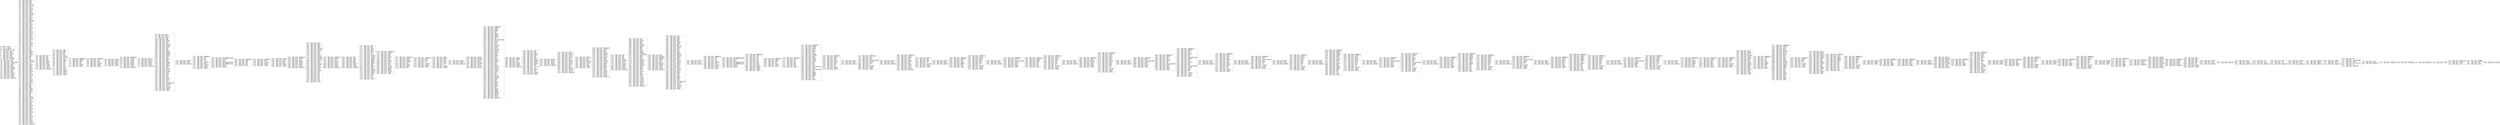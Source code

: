 digraph "graph.cfg.gv" {
	subgraph global {
		node [fontname=Courier fontsize=30.0 rank=same shape=box]
		block_0 [label="0: %00 = #0x1\l2: %01 = #0x40\l4: MSTORE(%01, %00)\l5: [NO_SSA] DUP1\l6: [NO_SSA] DUP7\l7: [NO_SSA] PUSH3\lb: [NO_SSA] AND\lc: [NO_SSA] DUP2\ld: [NO_SSA] MSTORE\le: [NO_SSA] PUSH1\l10: [NO_SSA] ADD\l11: [NO_SSA] TIMESTAMP\l12: [NO_SSA] PUSH6\l19: [NO_SSA] AND\l1a: [NO_SSA] DUP2\l1b: [NO_SSA] MSTORE\l1c: [NO_SSA] PUSH1\l1e: [NO_SSA] ADD\l1f: [NO_SSA] DUP11\l20: [NO_SSA] PUSH1\l22: [NO_SSA] PUSH1\l24: [NO_SSA] PUSH1\l26: [NO_SSA] INVALID\l"]
		block_27 [label="27: [NO_SSA] SUB\l28: [NO_SSA] AND\l29: [NO_SSA] DUP2\l2a: [NO_SSA] MSTORE\l2b: [NO_SSA] POP\l2c: [NO_SSA] PUSH1\l2e: [NO_SSA] PUSH1\l30: [NO_SSA] DUP8\l31: [NO_SSA] DUP2\l32: [NO_SSA] MSTORE\l33: [NO_SSA] PUSH1\l35: [NO_SSA] ADD\l36: [NO_SSA] SWAP1\l37: [NO_SSA] DUP2\l38: [NO_SSA] MSTORE\l39: [NO_SSA] PUSH1\l3b: [NO_SSA] ADD\l3c: [NO_SSA] PUSH1\l3e: [NO_SSA] SHA3\l3f: [NO_SSA] PUSH1\l41: [NO_SSA] DUP3\l42: [NO_SSA] ADD\l43: [NO_SSA] MLOAD\l44: [NO_SSA] DUP2\l45: [NO_SSA] PUSH1\l47: [NO_SSA] ADD\l48: [NO_SSA] PUSH1\l4a: [NO_SSA] PUSH2\l4d: [NO_SSA] EXP\l4e: [NO_SSA] DUP2\l4f: [NO_SSA] SLOAD\l50: [NO_SSA] DUP2\l51: [NO_SSA] PUSH3\l55: [NO_SSA] MUL\l56: [NO_SSA] NOT\l57: [NO_SSA] AND\l58: [NO_SSA] SWAP1\l59: [NO_SSA] DUP4\l5a: [NO_SSA] PUSH3\l5e: [NO_SSA] AND\l5f: [NO_SSA] MUL\l60: [NO_SSA] OR\l61: [NO_SSA] SWAP1\l62: [NO_SSA] SSTORE\l63: [NO_SSA] POP\l64: [NO_SSA] PUSH1\l66: [NO_SSA] DUP3\l67: [NO_SSA] ADD\l68: [NO_SSA] MLOAD\l69: [NO_SSA] DUP2\l6a: [NO_SSA] PUSH1\l6c: [NO_SSA] ADD\l6d: [NO_SSA] PUSH1\l6f: [NO_SSA] PUSH2\l72: [NO_SSA] EXP\l73: [NO_SSA] DUP2\l74: [NO_SSA] SLOAD\l75: [NO_SSA] DUP2\l76: [NO_SSA] PUSH6\l7d: [NO_SSA] MUL\l7e: [NO_SSA] NOT\l7f: [NO_SSA] AND\l80: [NO_SSA] SWAP1\l81: [NO_SSA] DUP4\l82: [NO_SSA] PUSH6\l89: [NO_SSA] AND\l8a: [NO_SSA] MUL\l8b: [NO_SSA] OR\l8c: [NO_SSA] SWAP1\l8d: [NO_SSA] SSTORE\l8e: [NO_SSA] POP\l8f: [NO_SSA] PUSH1\l91: [NO_SSA] DUP3\l92: [NO_SSA] ADD\l93: [NO_SSA] MLOAD\l94: [NO_SSA] DUP2\l95: [NO_SSA] PUSH1\l97: [NO_SSA] ADD\l98: [NO_SSA] PUSH1\l9a: [NO_SSA] PUSH2\l9d: [NO_SSA] EXP\l9e: [NO_SSA] DUP2\l9f: [NO_SSA] SLOAD\la0: [NO_SSA] DUP2\la1: [NO_SSA] PUSH1\la3: [NO_SSA] PUSH1\la5: [NO_SSA] PUSH1\la7: [NO_SSA] INVALID\l"]
		block_a8 [label="a8: [NO_SSA] SUB\la9: [NO_SSA] MUL\laa: [NO_SSA] NOT\lab: [NO_SSA] AND\lac: [NO_SSA] SWAP1\lad: [NO_SSA] DUP4\lae: [NO_SSA] PUSH1\lb0: [NO_SSA] PUSH1\lb2: [NO_SSA] PUSH1\lb4: [NO_SSA] INVALID\l"]
		block_b5 [label="b5: [NO_SSA] SUB\lb6: [NO_SSA] AND\lb7: [NO_SSA] MUL\lb8: [NO_SSA] OR\lb9: [NO_SSA] SWAP1\lba: [NO_SSA] SSTORE\lbb: [NO_SSA] POP\lbc: [NO_SSA] SWAP1\lbd: [NO_SSA] POP\lbe: [NO_SSA] POP\lbf: [NO_SSA] POP\lc0: [NO_SSA] POP\lc1: [NO_SSA] DUP1\lc2: [NO_SSA] DUP1\lc3: [NO_SSA] PUSH2\lc6: [NO_SSA] SWAP1\lc7: [NO_SSA] PUSH2\lca: [NO_SSA] JUMP\l"]
		block_cb [label="cb: [NO_SSA] JUMPDEST\lcc: [NO_SSA] SWAP2\lcd: [NO_SSA] POP\lce: [NO_SSA] POP\lcf: [NO_SSA] PUSH2\ld2: [NO_SSA] JUMP\l"]
		block_d3 [label="d3: [NO_SSA] JUMPDEST\ld4: [NO_SSA] POP\ld5: [NO_SSA] DUP1\ld6: [NO_SSA] ISZERO\ld7: [NO_SSA] PUSH2\lda: [NO_SSA] JUMPI\l"]
		block_db [label="db: [NO_SSA] PUSH2\lde: [NO_SSA] PUSH1\le0: [NO_SSA] DUP3\le1: [NO_SSA] PUSH2\le4: [NO_SSA] JUMP\l"]
		block_e5 [label="e5: [NO_SSA] JUMPDEST\le6: [NO_SSA] PUSH1\le8: [NO_SSA] SLOAD\le9: [NO_SSA] PUSH1\leb: [NO_SSA] MLOAD\lec: [NO_SSA] PUSH4\lf1: [NO_SSA] PUSH1\lf3: [NO_SSA] INVALID\l"]
		block_f4 [label="f4: [NO_SSA] DUP2\lf5: [NO_SSA] MSTORE\lf6: [NO_SSA] PUSH1\lf8: [NO_SSA] PUSH1\lfa: [NO_SSA] PUSH1\lfc: [NO_SSA] INVALID\l"]
		block_fd [label="fd: [NO_SSA] SUB\lfe: [NO_SSA] DUP10\lff: [NO_SSA] DUP2\l100: [NO_SSA] AND\l101: [NO_SSA] PUSH1\l103: [NO_SSA] DUP4\l104: [NO_SSA] ADD\l105: [NO_SSA] MSTORE\l106: [NO_SSA] PUSH1\l108: [NO_SSA] DUP3\l109: [NO_SSA] ADD\l10a: [NO_SSA] DUP5\l10b: [NO_SSA] SWAP1\l10c: [NO_SSA] MSTORE\l10d: [NO_SSA] SWAP3\l10e: [NO_SSA] SWAP4\l10f: [NO_SSA] POP\l110: [NO_SSA] SWAP2\l111: [NO_SSA] AND\l112: [NO_SSA] SWAP1\l113: [NO_SSA] PUSH4\l118: [NO_SSA] SWAP1\l119: [NO_SSA] PUSH1\l11b: [NO_SSA] ADD\l11c: [NO_SSA] PUSH1\l11e: [NO_SSA] PUSH1\l120: [NO_SSA] MLOAD\l121: [NO_SSA] DUP1\l122: [NO_SSA] DUP4\l123: [NO_SSA] SUB\l124: [NO_SSA] DUP2\l125: [NO_SSA] PUSH1\l127: [NO_SSA] DUP8\l128: [NO_SSA] DUP1\l129: [NO_SSA] EXTCODESIZE\l12a: [NO_SSA] ISZERO\l12b: [NO_SSA] DUP1\l12c: [NO_SSA] ISZERO\l12d: [NO_SSA] PUSH2\l130: [NO_SSA] JUMPI\l"]
		block_131 [label="131: [NO_SSA] PUSH1\l133: [NO_SSA] DUP1\l134: [NO_SSA] REVERT\l"]
		block_135 [label="135: [NO_SSA] JUMPDEST\l136: [NO_SSA] POP\l137: [NO_SSA] GAS\l138: [NO_SSA] CALL\l139: [NO_SSA] ISZERO\l13a: [NO_SSA] DUP1\l13b: [NO_SSA] ISZERO\l13c: [NO_SSA] PUSH2\l13f: [NO_SSA] JUMPI\l"]
		block_140 [label="140: [NO_SSA] RETURNDATASIZE\l141: [NO_SSA] PUSH1\l143: [NO_SSA] DUP1\l144: [NO_SSA] RETURNDATACOPY\l145: [NO_SSA] RETURNDATASIZE\l146: [NO_SSA] PUSH1\l148: [NO_SSA] REVERT\l"]
		block_149 [label="149: [NO_SSA] JUMPDEST\l14a: [NO_SSA] POP\l14b: [NO_SSA] POP\l14c: [NO_SSA] POP\l14d: [NO_SSA] POP\l"]
		block_14e [label="14e: [NO_SSA] JUMPDEST\l14f: [NO_SSA] DUP3\l150: [NO_SSA] ISZERO\l151: [NO_SSA] PUSH2\l154: [NO_SSA] JUMPI\l"]
		block_155 [label="155: [NO_SSA] PUSH2\l158: [NO_SSA] DUP7\l159: [NO_SSA] DUP7\l15a: [NO_SSA] DUP7\l15b: [NO_SSA] PUSH2\l15e: [NO_SSA] JUMP\l"]
		block_15f [label="15f: [NO_SSA] JUMPDEST\l160: [NO_SSA] PUSH1\l162: [NO_SSA] DUP1\l163: [NO_SSA] MLOAD\l164: [NO_SSA] PUSH1\l166: [NO_SSA] PUSH1\l168: [NO_SSA] PUSH1\l16a: [NO_SSA] INVALID\l"]
		block_16b [label="16b: [NO_SSA] SUB\l16c: [NO_SSA] DUP9\l16d: [NO_SSA] AND\l16e: [NO_SSA] DUP2\l16f: [NO_SSA] MSTORE\l170: [NO_SSA] PUSH1\l172: [NO_SSA] DUP2\l173: [NO_SSA] ADD\l174: [NO_SSA] DUP4\l175: [NO_SSA] SWAP1\l176: [NO_SSA] MSTORE\l177: [NO_SSA] PUSH32\l198: [NO_SSA] SWAP2\l199: [NO_SSA] ADD\l19a: [NO_SSA] PUSH1\l19c: [NO_SSA] MLOAD\l19d: [NO_SSA] DUP1\l19e: [NO_SSA] SWAP2\l19f: [NO_SSA] SUB\l1a0: [NO_SSA] SWAP1\l1a1: [NO_SSA] LOG1\l1a2: [NO_SSA] POP\l1a3: [NO_SSA] POP\l1a4: [NO_SSA] POP\l1a5: [NO_SSA] POP\l1a6: [NO_SSA] POP\l1a7: [NO_SSA] POP\l1a8: [NO_SSA] JUMP\l"]
		block_1a9 [label="1a9: [NO_SSA] JUMPDEST\l1aa: [NO_SSA] PUSH1\l1ac: [NO_SSA] DUP1\l1ad: [NO_SSA] SLOAD\l1ae: [NO_SSA] PUSH1\l1b0: [NO_SSA] PUSH1\l1b2: [NO_SSA] PUSH1\l1b4: [NO_SSA] INVALID\l"]
		block_1b5 [label="1b5: [NO_SSA] SUB\l1b6: [NO_SSA] DUP4\l1b7: [NO_SSA] DUP2\l1b8: [NO_SSA] AND\l1b9: [NO_SSA] PUSH1\l1bb: [NO_SSA] PUSH1\l1bd: [NO_SSA] PUSH1\l1bf: [NO_SSA] INVALID\l"]
		block_1c0 [label="1c0: [NO_SSA] SUB\l1c1: [NO_SSA] NOT\l1c2: [NO_SSA] DUP4\l1c3: [NO_SSA] AND\l1c4: [NO_SSA] DUP2\l1c5: [NO_SSA] OR\l1c6: [NO_SSA] DUP5\l1c7: [NO_SSA] SSTORE\l1c8: [NO_SSA] PUSH1\l1ca: [NO_SSA] MLOAD\l1cb: [NO_SSA] SWAP2\l1cc: [NO_SSA] SWAP1\l1cd: [NO_SSA] SWAP3\l1ce: [NO_SSA] AND\l1cf: [NO_SSA] SWAP3\l1d0: [NO_SSA] DUP4\l1d1: [NO_SSA] SWAP2\l1d2: [NO_SSA] PUSH32\l1f3: [NO_SSA] SWAP2\l1f4: [NO_SSA] SWAP1\l1f5: [NO_SSA] LOG3\l1f6: [NO_SSA] POP\l1f7: [NO_SSA] POP\l1f8: [NO_SSA] JUMP\l"]
		block_1f9 [label="1f9: [NO_SSA] JUMPDEST\l1fa: [NO_SSA] PUSH1\l1fc: [NO_SSA] DUP3\l1fd: [NO_SSA] DUP3\l1fe: [NO_SSA] SWAP1\l1ff: [NO_SSA] POP\l200: [NO_SSA] PUSH1\l202: [NO_SSA] PUSH1\l204: [NO_SSA] DUP3\l205: [NO_SSA] DUP3\l206: [NO_SSA] SLOAD\l207: [NO_SSA] PUSH2\l20a: [NO_SSA] SWAP2\l20b: [NO_SSA] SWAP1\l20c: [NO_SSA] PUSH2\l20f: [NO_SSA] JUMP\l"]
		block_210 [label="210: [NO_SSA] JUMPDEST\l211: [NO_SSA] SWAP1\l212: [NO_SSA] SWAP2\l213: [NO_SSA] SSTORE\l214: [NO_SSA] POP\l215: [NO_SSA] PUSH1\l217: [NO_SSA] SWAP1\l218: [NO_SSA] POP\l"]
		block_219 [label="219: [NO_SSA] JUMPDEST\l21a: [NO_SSA] DUP3\l21b: [NO_SSA] DUP2\l21c: [NO_SSA] LT\l21d: [NO_SSA] ISZERO\l21e: [NO_SSA] PUSH2\l221: [NO_SSA] JUMPI\l"]
		block_222 [label="222: [NO_SSA] DUP4\l223: [NO_SSA] DUP4\l224: [NO_SSA] DUP3\l225: [NO_SSA] DUP2\l226: [NO_SSA] DUP2\l227: [NO_SSA] LT\l228: [NO_SSA] PUSH2\l22b: [NO_SSA] JUMPI\l"]
		block_22c [label="22c: [NO_SSA] PUSH4\l231: [NO_SSA] PUSH1\l233: [NO_SSA] INVALID\l"]
		block_234 [label="234: [NO_SSA] PUSH1\l236: [NO_SSA] MSTORE\l237: [NO_SSA] PUSH1\l239: [NO_SSA] PUSH1\l23b: [NO_SSA] MSTORE\l23c: [NO_SSA] PUSH1\l23e: [NO_SSA] PUSH1\l240: [NO_SSA] REVERT\l"]
		block_241 [label="241: [NO_SSA] JUMPDEST\l242: [NO_SSA] PUSH1\l244: [NO_SSA] SWAP1\l245: [NO_SSA] DUP2\l246: [NO_SSA] MUL\l247: [NO_SSA] SWAP3\l248: [NO_SSA] SWAP1\l249: [NO_SSA] SWAP3\l24a: [NO_SSA] ADD\l24b: [NO_SSA] CALLDATALOAD\l24c: [NO_SSA] PUSH1\l24e: [NO_SSA] DUP2\l24f: [NO_SSA] DUP2\l250: [NO_SSA] MSTORE\l251: [NO_SSA] PUSH1\l253: [NO_SSA] DUP5\l254: [NO_SSA] MSTORE\l255: [NO_SSA] PUSH1\l257: [NO_SSA] SWAP1\l258: [NO_SSA] DUP2\l259: [NO_SSA] SWAP1\l25a: [NO_SSA] SHA3\l25b: [NO_SSA] DUP2\l25c: [NO_SSA] MLOAD\l25d: [NO_SSA] PUSH1\l25f: [NO_SSA] DUP2\l260: [NO_SSA] ADD\l261: [NO_SSA] DUP4\l262: [NO_SSA] MSTORE\l263: [NO_SSA] SWAP1\l264: [NO_SSA] SLOAD\l265: [NO_SSA] PUSH3\l269: [NO_SSA] DUP2\l26a: [NO_SSA] AND\l26b: [NO_SSA] DUP3\l26c: [NO_SSA] MSTORE\l26d: [NO_SSA] PUSH4\l272: [NO_SSA] DUP2\l273: [NO_SSA] DIV\l274: [NO_SSA] PUSH6\l27b: [NO_SSA] AND\l27c: [NO_SSA] SWAP6\l27d: [NO_SSA] DUP3\l27e: [NO_SSA] ADD\l27f: [NO_SSA] SWAP6\l280: [NO_SSA] SWAP1\l281: [NO_SSA] SWAP6\l282: [NO_SSA] MSTORE\l283: [NO_SSA] PUSH1\l285: [NO_SSA] PUSH1\l287: [NO_SSA] INVALID\l"]
		block_288 [label="288: [NO_SSA] SWAP1\l289: [NO_SSA] SWAP5\l28a: [NO_SSA] DIV\l28b: [NO_SSA] PUSH1\l28d: [NO_SSA] PUSH1\l28f: [NO_SSA] PUSH1\l291: [NO_SSA] INVALID\l"]
		block_292 [label="292: [NO_SSA] SUB\l293: [NO_SSA] AND\l294: [NO_SSA] SWAP1\l295: [NO_SSA] DUP5\l296: [NO_SSA] ADD\l297: [NO_SSA] DUP2\l298: [NO_SSA] SWAP1\l299: [NO_SSA] MSTORE\l29a: [NO_SSA] SWAP1\l29b: [NO_SSA] SWAP5\l29c: [NO_SSA] POP\l29d: [NO_SSA] CALLER\l29e: [NO_SSA] EQ\l29f: [NO_SSA] SWAP1\l2a0: [NO_SSA] POP\l2a1: [NO_SSA] PUSH2\l2a4: [NO_SSA] JUMPI\l"]
		block_2a5 [label="2a5: [NO_SSA] PUSH1\l2a7: [NO_SSA] MLOAD\l2a8: [NO_SSA] PUSH3\l2ac: [NO_SSA] PUSH1\l2ae: [NO_SSA] INVALID\l"]
		block_2af [label="2af: [NO_SSA] DUP2\l2b0: [NO_SSA] MSTORE\l2b1: [NO_SSA] PUSH1\l2b3: [NO_SSA] PUSH1\l2b5: [NO_SSA] DUP3\l2b6: [NO_SSA] ADD\l2b7: [NO_SSA] MSTORE\l2b8: [NO_SSA] PUSH1\l2ba: [NO_SSA] PUSH1\l2bc: [NO_SSA] DUP3\l2bd: [NO_SSA] ADD\l2be: [NO_SSA] MSTORE\l2bf: [NO_SSA] PUSH12\l2cc: [NO_SSA] PUSH1\l2ce: [NO_SSA] INVALID\l"]
		block_2cf [label="2cf: [NO_SSA] PUSH1\l2d1: [NO_SSA] DUP3\l2d2: [NO_SSA] ADD\l2d3: [NO_SSA] MSTORE\l2d4: [NO_SSA] PUSH1\l2d6: [NO_SSA] ADD\l2d7: [NO_SSA] PUSH2\l2da: [NO_SSA] JUMP\l"]
		block_2db [label="2db: [NO_SSA] JUMPDEST\l2dc: [NO_SSA] PUSH1\l2de: [NO_SSA] DUP4\l2df: [NO_SSA] DUP2\l2e0: [NO_SSA] MSTORE\l2e1: [NO_SSA] PUSH1\l2e3: [NO_SSA] PUSH1\l2e5: [NO_SSA] SWAP1\l2e6: [NO_SSA] DUP2\l2e7: [NO_SSA] MSTORE\l2e8: [NO_SSA] PUSH1\l2ea: [NO_SSA] SWAP2\l2eb: [NO_SSA] DUP3\l2ec: [NO_SSA] SWAP1\l2ed: [NO_SSA] SHA3\l2ee: [NO_SSA] DUP1\l2ef: [NO_SSA] SLOAD\l2f0: [NO_SSA] PUSH1\l2f2: [NO_SSA] PUSH1\l2f4: [NO_SSA] PUSH1\l2f6: [NO_SSA] INVALID\l"]
		block_2f7 [label="2f7: [NO_SSA] SUB\l2f8: [NO_SSA] NOT\l2f9: [NO_SSA] AND\l2fa: [NO_SSA] SWAP1\l2fb: [NO_SSA] SSTORE\l2fc: [NO_SSA] DUP2\l2fd: [NO_SSA] MLOAD\l2fe: [NO_SSA] PUSH1\l300: [NO_SSA] PUSH1\l302: [NO_SSA] PUSH1\l304: [NO_SSA] INVALID\l"]
		block_305 [label="305: [NO_SSA] SUB\l306: [NO_SSA] DUP10\l307: [NO_SSA] AND\l308: [NO_SSA] DUP2\l309: [NO_SSA] MSTORE\l30a: [NO_SSA] SWAP1\l30b: [NO_SSA] DUP2\l30c: [NO_SSA] ADD\l30d: [NO_SSA] DUP6\l30e: [NO_SSA] SWAP1\l30f: [NO_SSA] MSTORE\l310: [NO_SSA] TIMESTAMP\l311: [NO_SSA] DUP2\l312: [NO_SSA] DUP4\l313: [NO_SSA] ADD\l314: [NO_SSA] MSTORE\l315: [NO_SSA] SWAP1\l316: [NO_SSA] MLOAD\l317: [NO_SSA] PUSH32\l338: [NO_SSA] SWAP2\l339: [NO_SSA] DUP2\l33a: [NO_SSA] SWAP1\l33b: [NO_SSA] SUB\l33c: [NO_SSA] PUSH1\l33e: [NO_SSA] ADD\l33f: [NO_SSA] SWAP1\l340: [NO_SSA] LOG1\l341: [NO_SSA] PUSH1\l343: [NO_SSA] SLOAD\l344: [NO_SSA] PUSH1\l346: [NO_SSA] MLOAD\l347: [NO_SSA] PUSH4\l34c: [NO_SSA] PUSH1\l34e: [NO_SSA] INVALID\l"]
		block_34f [label="34f: [NO_SSA] DUP2\l350: [NO_SSA] MSTORE\l351: [NO_SSA] ADDRESS\l352: [NO_SSA] PUSH1\l354: [NO_SSA] DUP3\l355: [NO_SSA] ADD\l356: [NO_SSA] MSTORE\l357: [NO_SSA] PUSH1\l359: [NO_SSA] PUSH1\l35b: [NO_SSA] PUSH1\l35d: [NO_SSA] INVALID\l"]
		block_35e [label="35e: [NO_SSA] SUB\l35f: [NO_SSA] DUP9\l360: [NO_SSA] DUP2\l361: [NO_SSA] AND\l362: [NO_SSA] PUSH1\l364: [NO_SSA] DUP4\l365: [NO_SSA] ADD\l366: [NO_SSA] MSTORE\l367: [NO_SSA] PUSH1\l369: [NO_SSA] DUP3\l36a: [NO_SSA] ADD\l36b: [NO_SSA] DUP7\l36c: [NO_SSA] SWAP1\l36d: [NO_SSA] MSTORE\l36e: [NO_SSA] SWAP1\l36f: [NO_SSA] SWAP2\l370: [NO_SSA] AND\l371: [NO_SSA] SWAP1\l372: [NO_SSA] PUSH4\l377: [NO_SSA] SWAP1\l378: [NO_SSA] PUSH1\l37a: [NO_SSA] ADD\l37b: [NO_SSA] PUSH1\l37d: [NO_SSA] PUSH1\l37f: [NO_SSA] MLOAD\l380: [NO_SSA] DUP1\l381: [NO_SSA] DUP4\l382: [NO_SSA] SUB\l383: [NO_SSA] DUP2\l384: [NO_SSA] PUSH1\l386: [NO_SSA] DUP8\l387: [NO_SSA] DUP1\l388: [NO_SSA] EXTCODESIZE\l389: [NO_SSA] ISZERO\l38a: [NO_SSA] DUP1\l38b: [NO_SSA] ISZERO\l38c: [NO_SSA] PUSH2\l38f: [NO_SSA] JUMPI\l"]
		block_390 [label="390: [NO_SSA] PUSH1\l392: [NO_SSA] DUP1\l393: [NO_SSA] REVERT\l"]
		block_394 [label="394: [NO_SSA] JUMPDEST\l395: [NO_SSA] POP\l396: [NO_SSA] GAS\l397: [NO_SSA] CALL\l398: [NO_SSA] ISZERO\l399: [NO_SSA] DUP1\l39a: [NO_SSA] ISZERO\l39b: [NO_SSA] PUSH2\l39e: [NO_SSA] JUMPI\l"]
		block_39f [label="39f: [NO_SSA] RETURNDATASIZE\l3a0: [NO_SSA] PUSH1\l3a2: [NO_SSA] DUP1\l3a3: [NO_SSA] RETURNDATACOPY\l3a4: [NO_SSA] RETURNDATASIZE\l3a5: [NO_SSA] PUSH1\l3a7: [NO_SSA] REVERT\l"]
		block_3a8 [label="3a8: [NO_SSA] JUMPDEST\l3a9: [NO_SSA] POP\l3aa: [NO_SSA] POP\l3ab: [NO_SSA] POP\l3ac: [NO_SSA] POP\l3ad: [NO_SSA] POP\l3ae: [NO_SSA] DUP1\l3af: [NO_SSA] DUP1\l3b0: [NO_SSA] PUSH2\l3b3: [NO_SSA] SWAP1\l3b4: [NO_SSA] PUSH2\l3b7: [NO_SSA] JUMP\l"]
		block_3b8 [label="3b8: [NO_SSA] JUMPDEST\l3b9: [NO_SSA] SWAP2\l3ba: [NO_SSA] POP\l3bb: [NO_SSA] POP\l3bc: [NO_SSA] PUSH2\l3bf: [NO_SSA] JUMP\l"]
		block_3c0 [label="3c0: [NO_SSA] JUMPDEST\l3c1: [NO_SSA] POP\l3c2: [NO_SSA] POP\l3c3: [NO_SSA] POP\l3c4: [NO_SSA] POP\l3c5: [NO_SSA] POP\l3c6: [NO_SSA] JUMP\l"]
		block_3c7 [label="3c7: [NO_SSA] JUMPDEST\l3c8: [NO_SSA] PUSH1\l3ca: [NO_SSA] MLOAD\l3cb: [NO_SSA] DUP1\l3cc: [NO_SSA] PUSH1\l3ce: [NO_SSA] ADD\l3cf: [NO_SSA] PUSH1\l3d1: [NO_SSA] MSTORE\l3d2: [NO_SSA] DUP1\l3d3: [NO_SSA] PUSH1\l3d5: [NO_SSA] SWAP1\l3d6: [NO_SSA] PUSH1\l3d8: [NO_SSA] DUP3\l3d9: [NO_SSA] MUL\l3da: [NO_SSA] DUP1\l3db: [NO_SSA] CALLDATASIZE\l3dc: [NO_SSA] DUP4\l3dd: [NO_SSA] CALLDATACOPY\l3de: [NO_SSA] POP\l3df: [NO_SSA] SWAP2\l3e0: [NO_SSA] SWAP3\l3e1: [NO_SSA] SWAP2\l3e2: [NO_SSA] POP\l3e3: [NO_SSA] POP\l3e4: [NO_SSA] JUMP\l"]
		block_3e5 [label="3e5: [NO_SSA] JUMPDEST\l3e6: [NO_SSA] PUSH1\l3e8: [NO_SSA] DUP1\l3e9: [NO_SSA] DUP4\l3ea: [NO_SSA] PUSH1\l3ec: [NO_SSA] DUP5\l3ed: [NO_SSA] ADD\l3ee: [NO_SSA] SLT\l3ef: [NO_SSA] PUSH2\l3f2: [NO_SSA] JUMPI\l"]
		block_3f3 [label="3f3: [NO_SSA] DUP2\l3f4: [NO_SSA] DUP3\l3f5: [NO_SSA] REVERT\l"]
		block_3f6 [label="3f6: [NO_SSA] JUMPDEST\l3f7: [NO_SSA] POP\l3f8: [NO_SSA] DUP2\l3f9: [NO_SSA] CALLDATALOAD\l3fa: [NO_SSA] PUSH8\l403: [NO_SSA] DUP2\l404: [NO_SSA] GT\l405: [NO_SSA] ISZERO\l406: [NO_SSA] PUSH2\l409: [NO_SSA] JUMPI\l"]
		block_40a [label="40a: [NO_SSA] DUP2\l40b: [NO_SSA] DUP3\l40c: [NO_SSA] REVERT\l"]
		block_40d [label="40d: [NO_SSA] JUMPDEST\l40e: [NO_SSA] PUSH1\l410: [NO_SSA] DUP4\l411: [NO_SSA] ADD\l412: [NO_SSA] SWAP2\l413: [NO_SSA] POP\l414: [NO_SSA] DUP4\l415: [NO_SSA] PUSH1\l417: [NO_SSA] DUP3\l418: [NO_SSA] PUSH1\l41a: [NO_SSA] INVALID\l"]
		block_41b [label="41b: [NO_SSA] DUP6\l41c: [NO_SSA] ADD\l41d: [NO_SSA] ADD\l41e: [NO_SSA] GT\l41f: [NO_SSA] ISZERO\l420: [NO_SSA] PUSH2\l423: [NO_SSA] JUMPI\l"]
		block_424 [label="424: [NO_SSA] PUSH1\l426: [NO_SSA] DUP1\l427: [NO_SSA] REVERT\l"]
		block_428 [label="428: [NO_SSA] JUMPDEST\l429: [NO_SSA] SWAP3\l42a: [NO_SSA] POP\l42b: [NO_SSA] SWAP3\l42c: [NO_SSA] SWAP1\l42d: [NO_SSA] POP\l42e: [NO_SSA] JUMP\l"]
		block_42f [label="42f: [NO_SSA] JUMPDEST\l430: [NO_SSA] PUSH1\l432: [NO_SSA] PUSH1\l434: [NO_SSA] DUP3\l435: [NO_SSA] DUP5\l436: [NO_SSA] SUB\l437: [NO_SSA] SLT\l438: [NO_SSA] ISZERO\l439: [NO_SSA] PUSH2\l43c: [NO_SSA] JUMPI\l"]
		block_43d [label="43d: [NO_SSA] DUP1\l43e: [NO_SSA] DUP2\l43f: [NO_SSA] REVERT\l"]
		block_440 [label="440: [NO_SSA] JUMPDEST\l441: [NO_SSA] DUP2\l442: [NO_SSA] CALLDATALOAD\l443: [NO_SSA] PUSH2\l446: [NO_SSA] DUP2\l447: [NO_SSA] PUSH2\l44a: [NO_SSA] JUMP\l"]
		block_44b [label="44b: [NO_SSA] JUMPDEST\l44c: [NO_SSA] SWAP4\l44d: [NO_SSA] SWAP3\l44e: [NO_SSA] POP\l44f: [NO_SSA] POP\l450: [NO_SSA] POP\l451: [NO_SSA] JUMP\l"]
		block_452 [label="452: [NO_SSA] JUMPDEST\l453: [NO_SSA] PUSH1\l455: [NO_SSA] PUSH1\l457: [NO_SSA] DUP3\l458: [NO_SSA] DUP5\l459: [NO_SSA] SUB\l45a: [NO_SSA] SLT\l45b: [NO_SSA] ISZERO\l45c: [NO_SSA] PUSH2\l45f: [NO_SSA] JUMPI\l"]
		block_460 [label="460: [NO_SSA] DUP1\l461: [NO_SSA] DUP2\l462: [NO_SSA] REVERT\l"]
		block_463 [label="463: [NO_SSA] JUMPDEST\l464: [NO_SSA] DUP2\l465: [NO_SSA] MLOAD\l466: [NO_SSA] PUSH2\l469: [NO_SSA] DUP2\l46a: [NO_SSA] PUSH2\l46d: [NO_SSA] JUMP\l"]
		block_46e [label="46e: [NO_SSA] JUMPDEST\l46f: [NO_SSA] PUSH1\l471: [NO_SSA] DUP1\l472: [NO_SSA] PUSH1\l474: [NO_SSA] DUP1\l475: [NO_SSA] PUSH1\l477: [NO_SSA] PUSH1\l479: [NO_SSA] DUP7\l47a: [NO_SSA] DUP9\l47b: [NO_SSA] SUB\l47c: [NO_SSA] SLT\l47d: [NO_SSA] ISZERO\l47e: [NO_SSA] PUSH2\l481: [NO_SSA] JUMPI\l"]
		block_482 [label="482: [NO_SSA] DUP1\l483: [NO_SSA] DUP2\l484: [NO_SSA] REVERT\l"]
		block_485 [label="485: [NO_SSA] JUMPDEST\l486: [NO_SSA] DUP6\l487: [NO_SSA] CALLDATALOAD\l488: [NO_SSA] PUSH2\l48b: [NO_SSA] DUP2\l48c: [NO_SSA] PUSH2\l48f: [NO_SSA] JUMP\l"]
		block_490 [label="490: [NO_SSA] JUMPDEST\l491: [NO_SSA] SWAP5\l492: [NO_SSA] POP\l493: [NO_SSA] PUSH1\l495: [NO_SSA] DUP7\l496: [NO_SSA] ADD\l497: [NO_SSA] CALLDATALOAD\l498: [NO_SSA] PUSH2\l49b: [NO_SSA] DUP2\l49c: [NO_SSA] PUSH2\l49f: [NO_SSA] JUMP\l"]
		block_4a0 [label="4a0: [NO_SSA] JUMPDEST\l4a1: [NO_SSA] SWAP4\l4a2: [NO_SSA] POP\l4a3: [NO_SSA] PUSH1\l4a5: [NO_SSA] DUP7\l4a6: [NO_SSA] ADD\l4a7: [NO_SSA] CALLDATALOAD\l4a8: [NO_SSA] SWAP3\l4a9: [NO_SSA] POP\l4aa: [NO_SSA] PUSH1\l4ac: [NO_SSA] DUP7\l4ad: [NO_SSA] ADD\l4ae: [NO_SSA] CALLDATALOAD\l4af: [NO_SSA] PUSH8\l4b8: [NO_SSA] DUP1\l4b9: [NO_SSA] DUP3\l4ba: [NO_SSA] GT\l4bb: [NO_SSA] ISZERO\l4bc: [NO_SSA] PUSH2\l4bf: [NO_SSA] JUMPI\l"]
		block_4c0 [label="4c0: [NO_SSA] DUP3\l4c1: [NO_SSA] DUP4\l4c2: [NO_SSA] REVERT\l"]
		block_4c3 [label="4c3: [NO_SSA] JUMPDEST\l4c4: [NO_SSA] DUP2\l4c5: [NO_SSA] DUP9\l4c6: [NO_SSA] ADD\l4c7: [NO_SSA] SWAP2\l4c8: [NO_SSA] POP\l4c9: [NO_SSA] DUP9\l4ca: [NO_SSA] PUSH1\l4cc: [NO_SSA] DUP4\l4cd: [NO_SSA] ADD\l4ce: [NO_SSA] SLT\l4cf: [NO_SSA] PUSH2\l4d2: [NO_SSA] JUMPI\l"]
		block_4d3 [label="4d3: [NO_SSA] DUP3\l4d4: [NO_SSA] DUP4\l4d5: [NO_SSA] REVERT\l"]
		block_4d6 [label="4d6: [NO_SSA] JUMPDEST\l4d7: [NO_SSA] DUP2\l4d8: [NO_SSA] CALLDATALOAD\l4d9: [NO_SSA] DUP2\l4da: [NO_SSA] DUP2\l4db: [NO_SSA] GT\l4dc: [NO_SSA] ISZERO\l4dd: [NO_SSA] PUSH2\l4e0: [NO_SSA] JUMPI\l"]
		block_4e1 [label="4e1: [NO_SSA] DUP4\l4e2: [NO_SSA] DUP5\l4e3: [NO_SSA] REVERT\l"]
		block_4e4 [label="4e4: [NO_SSA] JUMPDEST\l4e5: [NO_SSA] DUP10\l4e6: [NO_SSA] PUSH1\l4e8: [NO_SSA] DUP3\l4e9: [NO_SSA] DUP6\l4ea: [NO_SSA] ADD\l4eb: [NO_SSA] ADD\l4ec: [NO_SSA] GT\l4ed: [NO_SSA] ISZERO\l4ee: [NO_SSA] PUSH2\l4f1: [NO_SSA] JUMPI\l"]
		block_4f2 [label="4f2: [NO_SSA] DUP4\l4f3: [NO_SSA] DUP5\l4f4: [NO_SSA] REVERT\l"]
		block_4f5 [label="4f5: [NO_SSA] JUMPDEST\l4f6: [NO_SSA] SWAP7\l4f7: [NO_SSA] SWAP10\l4f8: [NO_SSA] SWAP6\l4f9: [NO_SSA] SWAP9\l4fa: [NO_SSA] POP\l4fb: [NO_SSA] SWAP4\l4fc: [NO_SSA] SWAP7\l4fd: [NO_SSA] POP\l4fe: [NO_SSA] PUSH1\l500: [NO_SSA] ADD\l501: [NO_SSA] SWAP5\l502: [NO_SSA] SWAP4\l503: [NO_SSA] SWAP3\l504: [NO_SSA] POP\l505: [NO_SSA] POP\l506: [NO_SSA] POP\l507: [NO_SSA] JUMP\l"]
		block_508 [label="508: [NO_SSA] JUMPDEST\l509: [NO_SSA] PUSH1\l50b: [NO_SSA] DUP1\l50c: [NO_SSA] PUSH1\l50e: [NO_SSA] PUSH1\l510: [NO_SSA] DUP5\l511: [NO_SSA] DUP7\l512: [NO_SSA] SUB\l513: [NO_SSA] SLT\l514: [NO_SSA] ISZERO\l515: [NO_SSA] PUSH2\l518: [NO_SSA] JUMPI\l"]
		block_519 [label="519: [NO_SSA] DUP3\l51a: [NO_SSA] DUP4\l51b: [NO_SSA] REVERT\l"]
		block_51c [label="51c: [NO_SSA] JUMPDEST\l51d: [NO_SSA] DUP4\l51e: [NO_SSA] CALLDATALOAD\l51f: [NO_SSA] PUSH2\l522: [NO_SSA] DUP2\l523: [NO_SSA] PUSH2\l526: [NO_SSA] JUMP\l"]
		block_527 [label="527: [NO_SSA] JUMPDEST\l528: [NO_SSA] SWAP3\l529: [NO_SSA] POP\l52a: [NO_SSA] PUSH1\l52c: [NO_SSA] DUP5\l52d: [NO_SSA] ADD\l52e: [NO_SSA] CALLDATALOAD\l52f: [NO_SSA] PUSH8\l538: [NO_SSA] DUP2\l539: [NO_SSA] GT\l53a: [NO_SSA] ISZERO\l53b: [NO_SSA] PUSH2\l53e: [NO_SSA] JUMPI\l"]
		block_53f [label="53f: [NO_SSA] DUP3\l540: [NO_SSA] DUP4\l541: [NO_SSA] REVERT\l"]
		block_542 [label="542: [NO_SSA] JUMPDEST\l543: [NO_SSA] PUSH2\l546: [NO_SSA] DUP7\l547: [NO_SSA] DUP3\l548: [NO_SSA] DUP8\l549: [NO_SSA] ADD\l54a: [NO_SSA] PUSH2\l54d: [NO_SSA] JUMP\l"]
		block_54e [label="54e: [NO_SSA] JUMPDEST\l54f: [NO_SSA] SWAP5\l550: [NO_SSA] SWAP8\l551: [NO_SSA] SWAP1\l552: [NO_SSA] SWAP7\l553: [NO_SSA] POP\l554: [NO_SSA] SWAP4\l555: [NO_SSA] SWAP5\l556: [NO_SSA] POP\l557: [NO_SSA] POP\l558: [NO_SSA] POP\l559: [NO_SSA] POP\l55a: [NO_SSA] JUMP\l"]
		block_55b [label="55b: [NO_SSA] JUMPDEST\l55c: [NO_SSA] PUSH1\l55e: [NO_SSA] DUP1\l55f: [NO_SSA] PUSH1\l561: [NO_SSA] DUP4\l562: [NO_SSA] DUP6\l563: [NO_SSA] SUB\l564: [NO_SSA] SLT\l565: [NO_SSA] ISZERO\l566: [NO_SSA] PUSH2\l569: [NO_SSA] JUMPI\l"]
		block_56a [label="56a: [NO_SSA] DUP2\l56b: [NO_SSA] DUP3\l56c: [NO_SSA] REVERT\l"]
		block_56d [label="56d: [NO_SSA] JUMPDEST\l56e: [NO_SSA] DUP3\l56f: [NO_SSA] CALLDATALOAD\l570: [NO_SSA] PUSH8\l579: [NO_SSA] DUP2\l57a: [NO_SSA] GT\l57b: [NO_SSA] ISZERO\l57c: [NO_SSA] PUSH2\l57f: [NO_SSA] JUMPI\l"]
		block_580 [label="580: [NO_SSA] DUP3\l581: [NO_SSA] DUP4\l582: [NO_SSA] REVERT\l"]
		block_583 [label="583: [NO_SSA] JUMPDEST\l584: [NO_SSA] PUSH2\l587: [NO_SSA] DUP6\l588: [NO_SSA] DUP3\l589: [NO_SSA] DUP7\l58a: [NO_SSA] ADD\l58b: [NO_SSA] PUSH2\l58e: [NO_SSA] JUMP\l"]
		block_58f [label="58f: [NO_SSA] JUMPDEST\l590: [NO_SSA] SWAP1\l591: [NO_SSA] SWAP7\l592: [NO_SSA] SWAP1\l593: [NO_SSA] SWAP6\l594: [NO_SSA] POP\l595: [NO_SSA] SWAP4\l596: [NO_SSA] POP\l597: [NO_SSA] POP\l598: [NO_SSA] POP\l599: [NO_SSA] POP\l59a: [NO_SSA] JUMP\l"]
		block_59b [label="59b: [NO_SSA] JUMPDEST\l59c: [NO_SSA] PUSH1\l59e: [NO_SSA] PUSH1\l5a0: [NO_SSA] DUP3\l5a1: [NO_SSA] DUP5\l5a2: [NO_SSA] SUB\l5a3: [NO_SSA] SLT\l5a4: [NO_SSA] ISZERO\l5a5: [NO_SSA] PUSH2\l5a8: [NO_SSA] JUMPI\l"]
		block_5a9 [label="5a9: [NO_SSA] DUP1\l5aa: [NO_SSA] DUP2\l5ab: [NO_SSA] REVERT\l"]
		block_5ac [label="5ac: [NO_SSA] JUMPDEST\l5ad: [NO_SSA] POP\l5ae: [NO_SSA] CALLDATALOAD\l5af: [NO_SSA] SWAP2\l5b0: [NO_SSA] SWAP1\l5b1: [NO_SSA] POP\l5b2: [NO_SSA] JUMP\l"]
		block_5b3 [label="5b3: [NO_SSA] JUMPDEST\l5b4: [NO_SSA] PUSH1\l5b6: [NO_SSA] PUSH1\l5b8: [NO_SSA] DUP3\l5b9: [NO_SSA] DUP5\l5ba: [NO_SSA] SUB\l5bb: [NO_SSA] SLT\l5bc: [NO_SSA] ISZERO\l5bd: [NO_SSA] PUSH2\l5c0: [NO_SSA] JUMPI\l"]
		block_5c1 [label="5c1: [NO_SSA] DUP1\l5c2: [NO_SSA] DUP2\l5c3: [NO_SSA] REVERT\l"]
		block_5c4 [label="5c4: [NO_SSA] JUMPDEST\l5c5: [NO_SSA] POP\l5c6: [NO_SSA] MLOAD\l5c7: [NO_SSA] SWAP2\l5c8: [NO_SSA] SWAP1\l5c9: [NO_SSA] POP\l5ca: [NO_SSA] JUMP\l"]
		block_5cb [label="5cb: [NO_SSA] JUMPDEST\l5cc: [NO_SSA] PUSH1\l5ce: [NO_SSA] DUP2\l5cf: [NO_SSA] ADD\l5d0: [NO_SSA] DUP2\l5d1: [NO_SSA] DUP4\l5d2: [NO_SSA] PUSH1\l"]
		block_5d4 [label="5d4: [NO_SSA] JUMPDEST\l5d5: [NO_SSA] PUSH1\l5d7: [NO_SSA] DUP2\l5d8: [NO_SSA] LT\l5d9: [NO_SSA] ISZERO\l5da: [NO_SSA] PUSH2\l5dd: [NO_SSA] JUMPI\l"]
		block_5de [label="5de: [NO_SSA] DUP2\l5df: [NO_SSA] MLOAD\l5e0: [NO_SSA] DUP4\l5e1: [NO_SSA] MSTORE\l5e2: [NO_SSA] PUSH1\l5e4: [NO_SSA] SWAP3\l5e5: [NO_SSA] DUP4\l5e6: [NO_SSA] ADD\l5e7: [NO_SSA] SWAP3\l5e8: [NO_SSA] SWAP1\l5e9: [NO_SSA] SWAP2\l5ea: [NO_SSA] ADD\l5eb: [NO_SSA] SWAP1\l5ec: [NO_SSA] PUSH1\l5ee: [NO_SSA] ADD\l5ef: [NO_SSA] PUSH2\l5f2: [NO_SSA] JUMP\l"]
		block_5f3 [label="5f3: [NO_SSA] JUMPDEST\l5f4: [NO_SSA] POP\l5f5: [NO_SSA] POP\l5f6: [NO_SSA] POP\l5f7: [NO_SSA] SWAP3\l5f8: [NO_SSA] SWAP2\l5f9: [NO_SSA] POP\l5fa: [NO_SSA] POP\l5fb: [NO_SSA] JUMP\l"]
		block_5fc [label="5fc: [NO_SSA] JUMPDEST\l5fd: [NO_SSA] PUSH1\l5ff: [NO_SSA] DUP1\l600: [NO_SSA] DUP3\l601: [NO_SSA] MSTORE\l602: [NO_SSA] DUP3\l603: [NO_SSA] MLOAD\l604: [NO_SSA] DUP3\l605: [NO_SSA] DUP3\l606: [NO_SSA] ADD\l607: [NO_SSA] DUP2\l608: [NO_SSA] SWAP1\l609: [NO_SSA] MSTORE\l60a: [NO_SSA] PUSH1\l60c: [NO_SSA] SWAP2\l60d: [NO_SSA] SWAP1\l60e: [NO_SSA] DUP5\l60f: [NO_SSA] DUP3\l610: [NO_SSA] ADD\l611: [NO_SSA] SWAP1\l612: [NO_SSA] PUSH1\l614: [NO_SSA] DUP6\l615: [NO_SSA] ADD\l616: [NO_SSA] SWAP1\l617: [NO_SSA] DUP5\l"]
		block_618 [label="618: [NO_SSA] JUMPDEST\l619: [NO_SSA] DUP2\l61a: [NO_SSA] DUP2\l61b: [NO_SSA] LT\l61c: [NO_SSA] ISZERO\l61d: [NO_SSA] PUSH2\l620: [NO_SSA] JUMPI\l"]
		block_621 [label="621: [NO_SSA] DUP4\l622: [NO_SSA] MLOAD\l623: [NO_SSA] DUP4\l624: [NO_SSA] MSTORE\l625: [NO_SSA] SWAP3\l626: [NO_SSA] DUP5\l627: [NO_SSA] ADD\l628: [NO_SSA] SWAP3\l629: [NO_SSA] SWAP2\l62a: [NO_SSA] DUP5\l62b: [NO_SSA] ADD\l62c: [NO_SSA] SWAP2\l62d: [NO_SSA] PUSH1\l62f: [NO_SSA] ADD\l630: [NO_SSA] PUSH2\l633: [NO_SSA] JUMP\l"]
		block_634 [label="634: [NO_SSA] JUMPDEST\l635: [NO_SSA] POP\l636: [NO_SSA] SWAP1\l637: [NO_SSA] SWAP7\l638: [NO_SSA] SWAP6\l639: [NO_SSA] POP\l63a: [NO_SSA] POP\l63b: [NO_SSA] POP\l63c: [NO_SSA] POP\l63d: [NO_SSA] POP\l63e: [NO_SSA] POP\l63f: [NO_SSA] JUMP\l"]
		block_640 [label="640: [NO_SSA] JUMPDEST\l641: [NO_SSA] PUSH1\l643: [NO_SSA] DUP3\l644: [NO_SSA] NOT\l645: [NO_SSA] DUP3\l646: [NO_SSA] GT\l647: [NO_SSA] ISZERO\l648: [NO_SSA] PUSH2\l64b: [NO_SSA] JUMPI\l"]
		block_64c [label="64c: [NO_SSA] PUSH2\l64f: [NO_SSA] PUSH2\l652: [NO_SSA] JUMP\l"]
		block_653 [label="653: [NO_SSA] JUMPDEST\l654: [NO_SSA] POP\l655: [NO_SSA] ADD\l656: [NO_SSA] SWAP1\l657: [NO_SSA] JUMP\l"]
		block_658 [label="658: [NO_SSA] JUMPDEST\l659: [NO_SSA] PUSH1\l65b: [NO_SSA] DUP3\l65c: [NO_SSA] PUSH2\l65f: [NO_SSA] JUMPI\l"]
		block_660 [label="660: [NO_SSA] PUSH4\l665: [NO_SSA] PUSH1\l667: [NO_SSA] INVALID\l"]
		block_668 [label="668: [NO_SSA] DUP2\l669: [NO_SSA] MSTORE\l66a: [NO_SSA] PUSH1\l66c: [NO_SSA] PUSH1\l66e: [NO_SSA] MSTORE\l66f: [NO_SSA] PUSH1\l671: [NO_SSA] DUP2\l672: [NO_SSA] REVERT\l"]
		block_673 [label="673: [NO_SSA] JUMPDEST\l674: [NO_SSA] POP\l675: [NO_SSA] DIV\l676: [NO_SSA] SWAP1\l677: [NO_SSA] JUMP\l"]
		block_678 [label="678: [NO_SSA] JUMPDEST\l679: [NO_SSA] PUSH1\l67b: [NO_SSA] DUP2\l67c: [NO_SSA] PUSH1\l67e: [NO_SSA] NOT\l67f: [NO_SSA] DIV\l680: [NO_SSA] DUP4\l681: [NO_SSA] GT\l682: [NO_SSA] DUP3\l683: [NO_SSA] ISZERO\l684: [NO_SSA] ISZERO\l685: [NO_SSA] AND\l686: [NO_SSA] ISZERO\l687: [NO_SSA] PUSH2\l68a: [NO_SSA] JUMPI\l"]
		block_68b [label="68b: [NO_SSA] PUSH2\l68e: [NO_SSA] PUSH2\l691: [NO_SSA] JUMP\l"]
		block_692 [label="692: [NO_SSA] JUMPDEST\l693: [NO_SSA] POP\l694: [NO_SSA] MUL\l695: [NO_SSA] SWAP1\l696: [NO_SSA] JUMP\l"]
		block_697 [label="697: [NO_SSA] JUMPDEST\l698: [NO_SSA] PUSH1\l69a: [NO_SSA] DUP3\l69b: [NO_SSA] DUP3\l69c: [NO_SSA] LT\l69d: [NO_SSA] ISZERO\l69e: [NO_SSA] PUSH2\l6a1: [NO_SSA] JUMPI\l"]
		block_6a2 [label="6a2: [NO_SSA] PUSH2\l6a5: [NO_SSA] PUSH2\l6a8: [NO_SSA] JUMP\l"]
		block_6a9 [label="6a9: [NO_SSA] JUMPDEST\l6aa: [NO_SSA] POP\l6ab: [NO_SSA] SUB\l6ac: [NO_SSA] SWAP1\l6ad: [NO_SSA] JUMP\l"]
		block_6ae [label="6ae: [NO_SSA] JUMPDEST\l6af: [NO_SSA] PUSH1\l6b1: [NO_SSA] PUSH1\l6b3: [NO_SSA] NOT\l6b4: [NO_SSA] DUP3\l6b5: [NO_SSA] EQ\l6b6: [NO_SSA] ISZERO\l6b7: [NO_SSA] PUSH2\l6ba: [NO_SSA] JUMPI\l"]
		block_6bb [label="6bb: [NO_SSA] PUSH2\l6be: [NO_SSA] PUSH2\l6c1: [NO_SSA] JUMP\l"]
		block_6c2 [label="6c2: [NO_SSA] JUMPDEST\l6c3: [NO_SSA] POP\l6c4: [NO_SSA] PUSH1\l6c6: [NO_SSA] ADD\l6c7: [NO_SSA] SWAP1\l6c8: [NO_SSA] JUMP\l"]
		block_6c9 [label="6c9: [NO_SSA] JUMPDEST\l6ca: [NO_SSA] PUSH4\l6cf: [NO_SSA] PUSH1\l6d1: [NO_SSA] INVALID\l"]
		block_6d2 [label="6d2: [NO_SSA] PUSH1\l6d4: [NO_SSA] MSTORE\l6d5: [NO_SSA] PUSH1\l6d7: [NO_SSA] PUSH1\l6d9: [NO_SSA] MSTORE\l6da: [NO_SSA] PUSH1\l6dc: [NO_SSA] PUSH1\l6de: [NO_SSA] REVERT\l"]
		block_6df [label="6df: [NO_SSA] JUMPDEST\l6e0: [NO_SSA] PUSH1\l6e2: [NO_SSA] PUSH1\l6e4: [NO_SSA] PUSH1\l6e6: [NO_SSA] INVALID\l"]
		block_6e7 [label="6e7: [NO_SSA] SUB\l6e8: [NO_SSA] DUP2\l6e9: [NO_SSA] AND\l6ea: [NO_SSA] DUP2\l6eb: [NO_SSA] EQ\l6ec: [NO_SSA] PUSH2\l6ef: [NO_SSA] JUMPI\l"]
		block_6f0 [label="6f0: [NO_SSA] PUSH1\l6f2: [NO_SSA] DUP1\l6f3: [NO_SSA] REVERT\l"]
		block_6f4 [label="6f4: [NO_SSA] INVALID\l"]
		block_6f5 [label="6f5: [NO_SSA] LOG2\l6f6: [NO_SSA] PUSH5\l6fc: [NO_SSA] INVALID\l"]
		block_6fd [label="6fd: [NO_SSA] SLT\l6fe: [NO_SSA] SHA3\l6ff: [NO_SSA] INVALID\l"]
		block_700 [label="700: [NO_SSA] SUB\l701: [NO_SSA] LT\l702: [NO_SSA] INVALID\l"]
		block_703 [label="703: [NO_SSA] PUSH6\l70a: [NO_SSA] MUL\l70b: [NO_SSA] INVALID\l"]
		block_70c [label="70c: [NO_SSA] SWAP16\l70d: [NO_SSA] SWAP3\l70e: [NO_SSA] INVALID\l"]
		block_70f [label="70f: [NO_SSA] SWAP5\l710: [NO_SSA] SGT\l711: [NO_SSA] INVALID\l"]
		block_712 [label="712: [NO_SSA] OR\l713: [NO_SSA] SIGNEXTEND\l714: [NO_SSA] SDIV\l715: [NO_SSA] DIFFICULTY\l716: [NO_SSA] EQ\l717: [NO_SSA] INVALID\l"]
		block_718 [label="718: [NO_SSA] DUP3\l719: [NO_SSA] INVALID\l"]
		block_71a [label="71a: [NO_SSA] INVALID\l"]
		block_71b [label="71b: [NO_SSA] INVALID\l"]
		block_71c [label="71c: [NO_SSA] INVALID\l"]
		block_71d [label="71d: [NO_SSA] STOP\l"]
		block_71e [label="71e: [NO_SSA] CODESIZE\l71f: [NO_SSA] PUSH5\l725: [NO_SSA] STOP\l"]
		block_726 [label="726: [NO_SSA] ADDMOD\l727: [NO_SSA] DIV\l728: [NO_SSA] STOP\l"]
		block_729 [label="729: [NO_SSA] CALLER\l"]
	}
}
